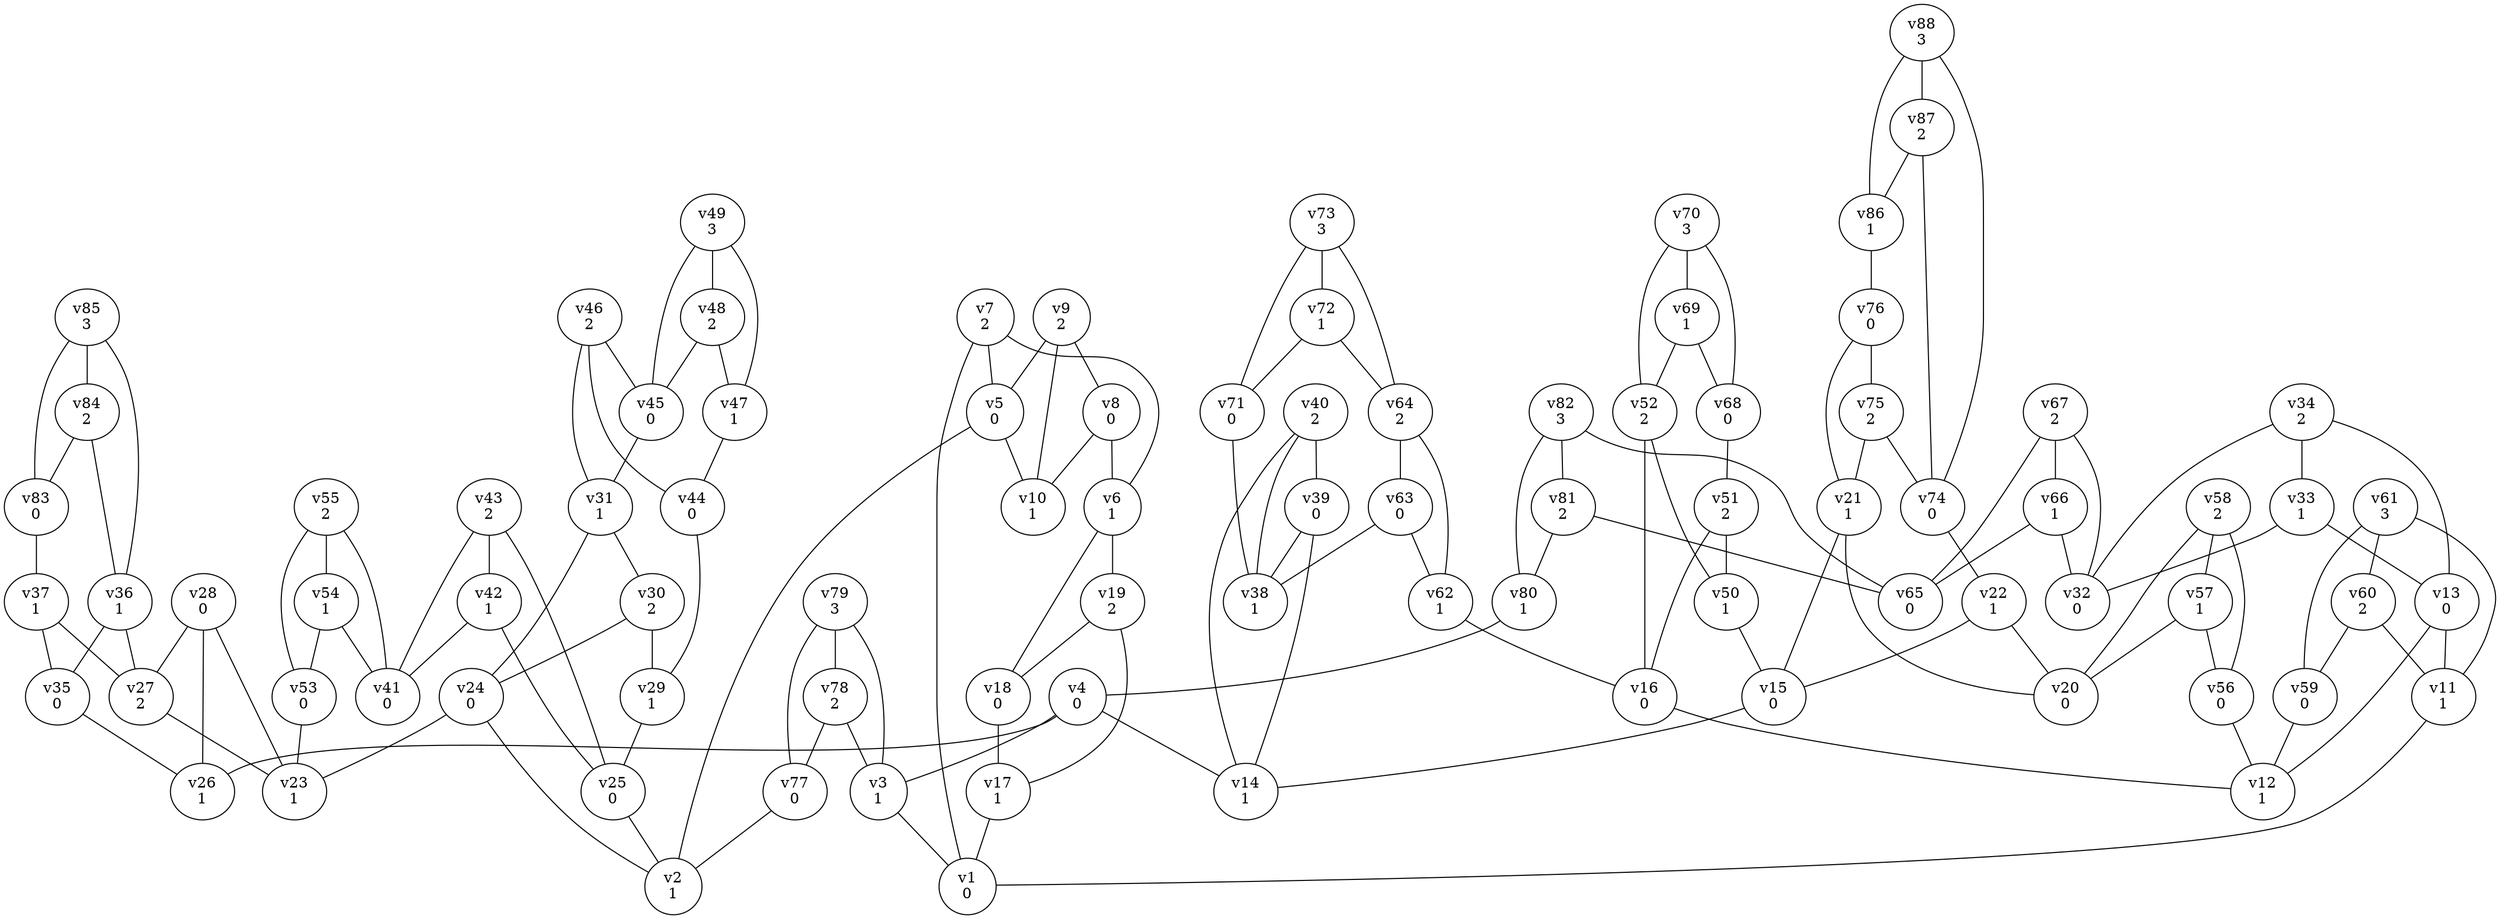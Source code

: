 graph colored_graph {
v1[label="v1\n0"];
v10[label="v10\n1"];
v11[label="v11\n1"];
v12[label="v12\n1"];
v13[label="v13\n0"];
v14[label="v14\n1"];
v15[label="v15\n0"];
v16[label="v16\n0"];
v17[label="v17\n1"];
v18[label="v18\n0"];
v19[label="v19\n2"];
v2[label="v2\n1"];
v20[label="v20\n0"];
v21[label="v21\n1"];
v22[label="v22\n1"];
v23[label="v23\n1"];
v24[label="v24\n0"];
v25[label="v25\n0"];
v26[label="v26\n1"];
v27[label="v27\n2"];
v28[label="v28\n0"];
v29[label="v29\n1"];
v3[label="v3\n1"];
v30[label="v30\n2"];
v31[label="v31\n1"];
v32[label="v32\n0"];
v33[label="v33\n1"];
v34[label="v34\n2"];
v35[label="v35\n0"];
v36[label="v36\n1"];
v37[label="v37\n1"];
v38[label="v38\n1"];
v39[label="v39\n0"];
v4[label="v4\n0"];
v40[label="v40\n2"];
v41[label="v41\n0"];
v42[label="v42\n1"];
v43[label="v43\n2"];
v44[label="v44\n0"];
v45[label="v45\n0"];
v46[label="v46\n2"];
v47[label="v47\n1"];
v48[label="v48\n2"];
v49[label="v49\n3"];
v5[label="v5\n0"];
v50[label="v50\n1"];
v51[label="v51\n2"];
v52[label="v52\n2"];
v53[label="v53\n0"];
v54[label="v54\n1"];
v55[label="v55\n2"];
v56[label="v56\n0"];
v57[label="v57\n1"];
v58[label="v58\n2"];
v59[label="v59\n0"];
v6[label="v6\n1"];
v60[label="v60\n2"];
v61[label="v61\n3"];
v62[label="v62\n1"];
v63[label="v63\n0"];
v64[label="v64\n2"];
v65[label="v65\n0"];
v66[label="v66\n1"];
v67[label="v67\n2"];
v68[label="v68\n0"];
v69[label="v69\n1"];
v7[label="v7\n2"];
v70[label="v70\n3"];
v71[label="v71\n0"];
v72[label="v72\n1"];
v73[label="v73\n3"];
v74[label="v74\n0"];
v75[label="v75\n2"];
v76[label="v76\n0"];
v77[label="v77\n0"];
v78[label="v78\n2"];
v79[label="v79\n3"];
v8[label="v8\n0"];
v80[label="v80\n1"];
v81[label="v81\n2"];
v82[label="v82\n3"];
v83[label="v83\n0"];
v84[label="v84\n2"];
v85[label="v85\n3"];
v86[label="v86\n1"];
v87[label="v87\n2"];
v88[label="v88\n3"];
v9[label="v9\n2"];
v11 -- v1
v13 -- v11
v13 -- v12
v15 -- v14
v16 -- v12
v17 -- v1
v18 -- v17
v19 -- v17
v19 -- v18
v21 -- v15
v21 -- v20
v22 -- v15
v22 -- v20
v24 -- v2
v24 -- v23
v25 -- v2
v27 -- v23
v28 -- v23
v28 -- v26
v28 -- v27
v29 -- v25
v3 -- v1
v30 -- v24
v30 -- v29
v31 -- v24
v31 -- v30
v33 -- v13
v33 -- v32
v34 -- v13
v34 -- v32
v34 -- v33
v35 -- v26
v36 -- v27
v36 -- v35
v37 -- v27
v37 -- v35
v39 -- v14
v39 -- v38
v4 -- v3
v4 -- v14
v4 -- v26
v40 -- v14
v40 -- v38
v40 -- v39
v42 -- v25
v42 -- v41
v43 -- v25
v43 -- v41
v43 -- v42
v44 -- v29
v45 -- v31
v46 -- v31
v46 -- v44
v46 -- v45
v47 -- v44
v48 -- v45
v48 -- v47
v49 -- v45
v49 -- v47
v49 -- v48
v5 -- v2
v5 -- v10
v50 -- v15
v51 -- v16
v51 -- v50
v52 -- v16
v52 -- v50
v53 -- v23
v54 -- v41
v54 -- v53
v55 -- v41
v55 -- v53
v55 -- v54
v56 -- v12
v57 -- v20
v57 -- v56
v58 -- v20
v58 -- v56
v58 -- v57
v59 -- v12
v6 -- v18
v6 -- v19
v60 -- v11
v60 -- v59
v61 -- v11
v61 -- v59
v61 -- v60
v62 -- v16
v63 -- v38
v63 -- v62
v64 -- v62
v64 -- v63
v66 -- v32
v66 -- v65
v67 -- v32
v67 -- v65
v67 -- v66
v68 -- v51
v69 -- v52
v69 -- v68
v7 -- v1
v7 -- v5
v7 -- v6
v70 -- v52
v70 -- v68
v70 -- v69
v71 -- v38
v72 -- v64
v72 -- v71
v73 -- v64
v73 -- v71
v73 -- v72
v74 -- v22
v75 -- v21
v75 -- v74
v76 -- v21
v76 -- v75
v77 -- v2
v78 -- v3
v78 -- v77
v79 -- v3
v79 -- v77
v79 -- v78
v8 -- v6
v8 -- v10
v80 -- v4
v81 -- v65
v81 -- v80
v82 -- v65
v82 -- v80
v82 -- v81
v83 -- v37
v84 -- v36
v84 -- v83
v85 -- v36
v85 -- v83
v85 -- v84
v86 -- v76
v87 -- v74
v87 -- v86
v88 -- v74
v88 -- v86
v88 -- v87
v9 -- v5
v9 -- v8
v9 -- v10
}
